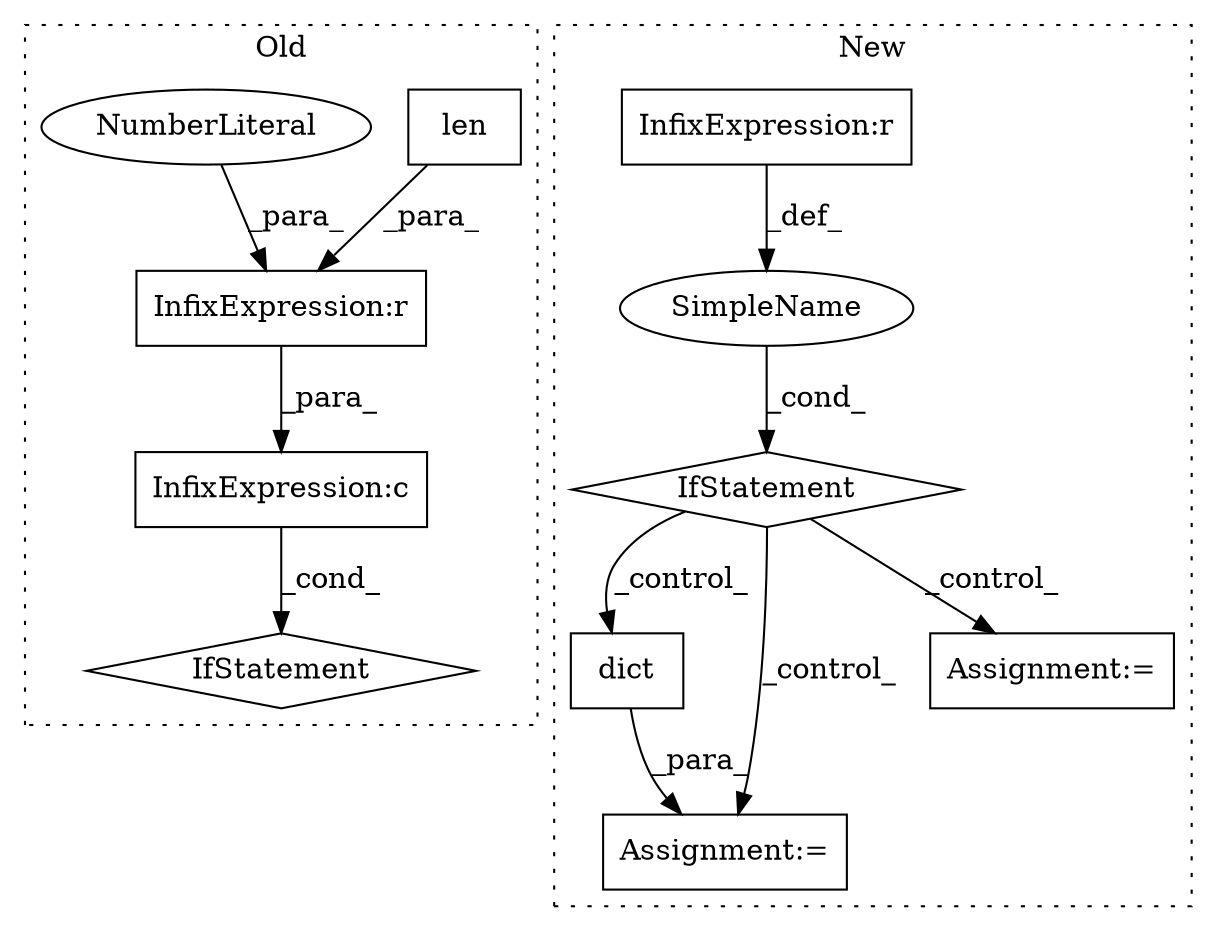 digraph G {
subgraph cluster0 {
1 [label="len" a="32" s="1471,1502" l="4,1" shape="box"];
8 [label="IfStatement" a="25" s="1433,1509" l="4,2" shape="diamond"];
9 [label="InfixExpression:c" a="27" s="1466" l="4" shape="box"];
10 [label="InfixExpression:r" a="27" s="1503" l="4" shape="box"];
11 [label="NumberLiteral" a="34" s="1507" l="1" shape="ellipse"];
label = "Old";
style="dotted";
}
subgraph cluster1 {
2 [label="dict" a="32" s="1976" l="6" shape="box"];
3 [label="Assignment:=" a="7" s="1965" l="1" shape="box"];
4 [label="SimpleName" a="42" s="" l="" shape="ellipse"];
5 [label="IfStatement" a="25" s="1547,1588" l="4,2" shape="diamond"];
6 [label="Assignment:=" a="7" s="2018" l="1" shape="box"];
7 [label="InfixExpression:r" a="27" s="1578" l="4" shape="box"];
label = "New";
style="dotted";
}
1 -> 10 [label="_para_"];
2 -> 3 [label="_para_"];
4 -> 5 [label="_cond_"];
5 -> 2 [label="_control_"];
5 -> 3 [label="_control_"];
5 -> 6 [label="_control_"];
7 -> 4 [label="_def_"];
9 -> 8 [label="_cond_"];
10 -> 9 [label="_para_"];
11 -> 10 [label="_para_"];
}